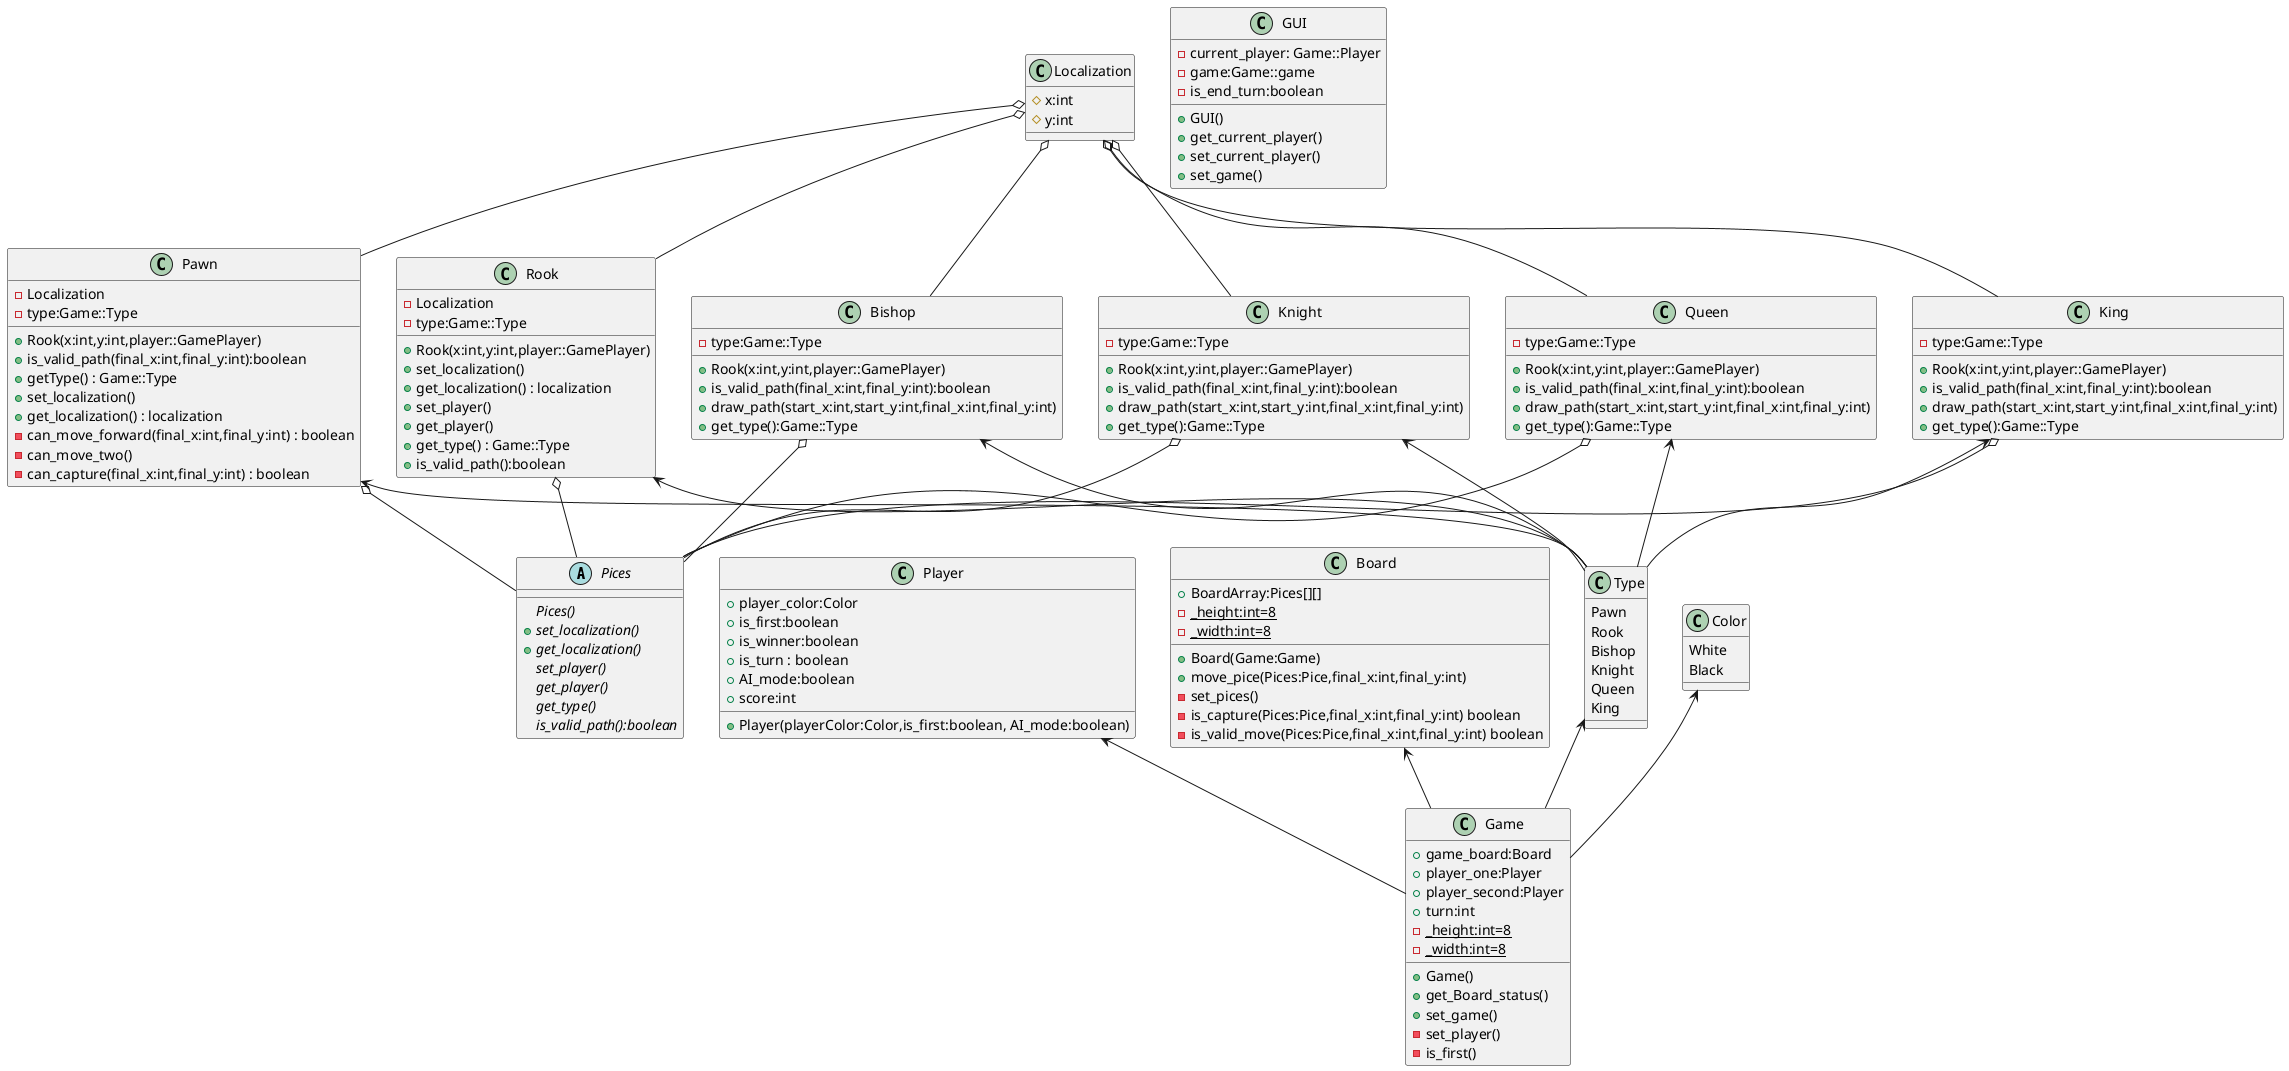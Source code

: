 @startuml 

abstract class Pices{
    {abstract} Pices()
    {abstract}+set_localization()
    {abstract}+get_localization()
    {abstract}set_player()
    {abstract}get_player()
    {abstract}get_type()
    {abstract}is_valid_path():boolean
    /' abstract}draw_path(start_x:int,start_y:int,final_x:int,final_y:int) '/
}


class Type{
    Pawn
    Rook
    Bishop
    Knight
    Queen
    King
}


class Localization{
    #x:int
    #y:int
}

Pawn o--Pices
Rook o--Pices
Bishop o--Pices
Knight o--Pices
Queen o--Pices
King o--Pices

Localization o-- Pawn
Localization o-- Rook
Localization o-- Bishop
Localization o-- Knight
Localization o-- Queen
Localization o-- King



class Pawn{
    -Localization 
    -type:Game::Type
    +Rook(x:int,y:int,player::GamePlayer)
    +is_valid_path(final_x:int,final_y:int):boolean
    /' draw_path( start_x : int, start_y : int, final_x : int, final_y : int )'/
    +getType() : Game::Type
    +set_localization()
    +get_localization() : localization
    -can_move_forward(final_x:int,final_y:int) : boolean
    -can_move_two()
    -can_capture(final_x:int,final_y:int) : boolean
}

class Rook{
    -Localization
    -type:Game::Type
    +Rook(x:int,y:int,player::GamePlayer)
    +set_localization()
    +get_localization() : localization
    +set_player()
    +get_player()
    +get_type() : Game::Type
    +is_valid_path():boolean
}


class Bishop{
    -type:Game::Type
    +Rook(x:int,y:int,player::GamePlayer)
    +is_valid_path(final_x:int,final_y:int):boolean
    +draw_path(start_x:int,start_y:int,final_x:int,final_y:int)
    +get_type():Game::Type
}

class Knight{
    -type:Game::Type
    +Rook(x:int,y:int,player::GamePlayer)
    +is_valid_path(final_x:int,final_y:int):boolean
    +draw_path(start_x:int,start_y:int,final_x:int,final_y:int)
    +get_type():Game::Type
}


class Queen{
    -type:Game::Type
    +Rook(x:int,y:int,player::GamePlayer)
    +is_valid_path(final_x:int,final_y:int):boolean
    +draw_path(start_x:int,start_y:int,final_x:int,final_y:int)
    +get_type():Game::Type
}


class King{
    -type:Game::Type
    +Rook(x:int,y:int,player::GamePlayer)
    +is_valid_path(final_x:int,final_y:int):boolean
    +draw_path(start_x:int,start_y:int,final_x:int,final_y:int)
    +get_type():Game::Type
}


class Game{
    +game_board:Board
    +player_one:Player
    +player_second:Player
    +turn:int
    -{static} _height:int=8
    -{static} _width:int=8
    +Game()
    +get_Board_status()
    +set_game()
    -set_player()
    -is_first()
}

class Board{
    +BoardArray:Pices[][]
    -{static} _height:int=8
    -{static} _width:int=8
    +Board(Game:Game)
    +move_pice(Pices:Pice,final_x:int,final_y:int)
    -set_pices()
    -is_capture(Pices:Pice,final_x:int,final_y:int) boolean
    -is_valid_move(Pices:Pice,final_x:int,final_y:int) boolean
}
class Color{
    White
    Black
}
class Player{
    +player_color:Color
    +is_first:boolean
    +is_winner:boolean
    +is_turn : boolean
    +AI_mode:boolean
    +score:int
    +Player(playerColor:Color,is_first:boolean, AI_mode:boolean)
}

class GUI{
    -current_player: Game::Player
    -game:Game::game
    -is_end_turn:boolean
    +GUI()
    +get_current_player()
    +set_current_player()
    +set_game()
}


Pawn<--Type
Rook<--Type
Bishop<--Type
Knight<--Type
Queen<--Type
King<--Type

Type<--Game
Board<--Game
Player<--Game
Color<--Game



@enduml